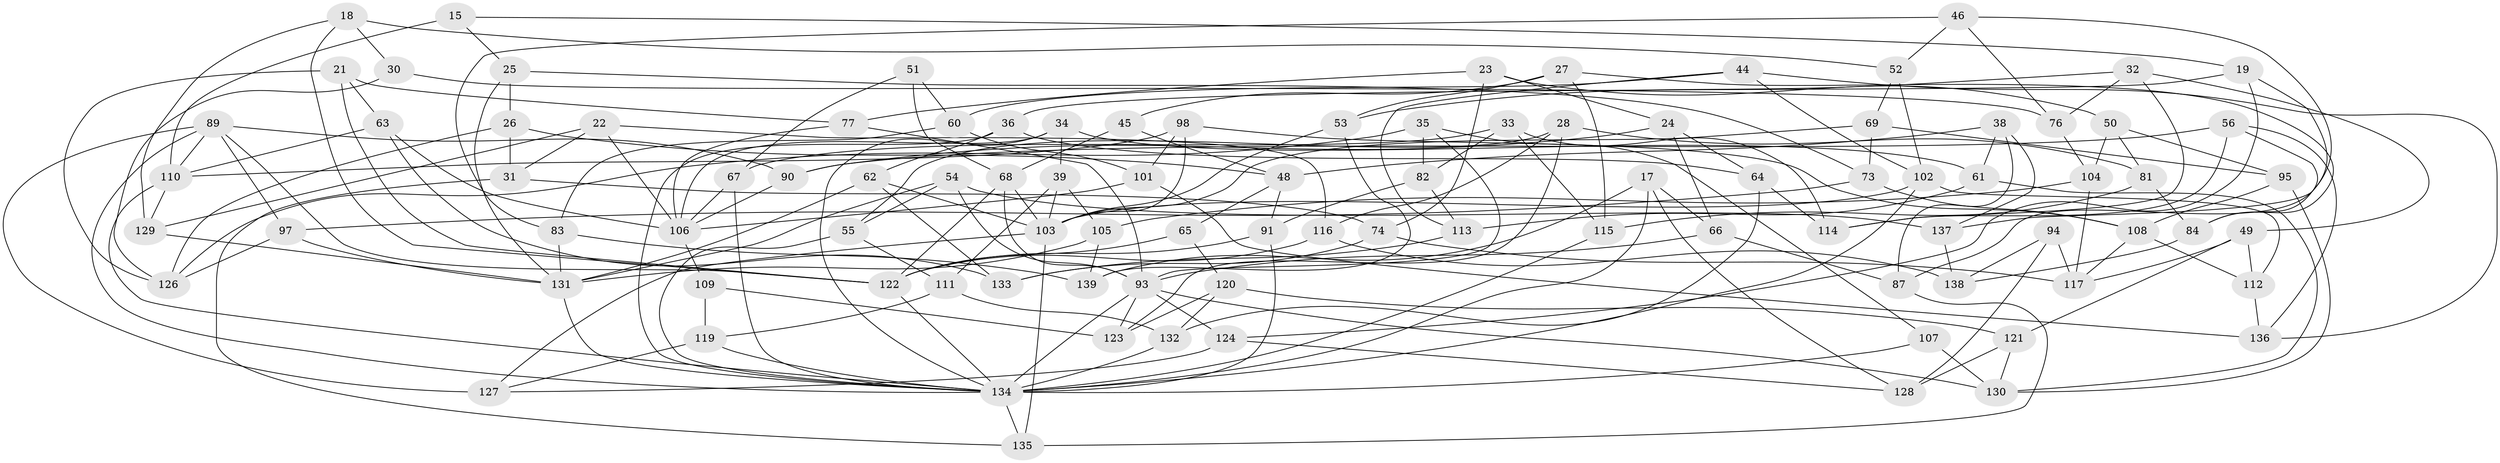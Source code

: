 // original degree distribution, {4: 1.0}
// Generated by graph-tools (version 1.1) at 2025/01/03/04/25 22:01:40]
// undirected, 97 vertices, 213 edges
graph export_dot {
graph [start="1"]
  node [color=gray90,style=filled];
  15;
  17;
  18;
  19;
  21;
  22;
  23;
  24;
  25;
  26;
  27;
  28;
  30;
  31;
  32;
  33;
  34;
  35;
  36;
  38;
  39;
  44;
  45;
  46;
  48 [super="+20"];
  49;
  50;
  51;
  52;
  53;
  54;
  55;
  56;
  60;
  61;
  62;
  63;
  64;
  65;
  66;
  67;
  68 [super="+40"];
  69;
  73;
  74;
  76;
  77;
  81;
  82;
  83;
  84;
  87;
  89 [super="+1+86"];
  90;
  91;
  93 [super="+88+92"];
  94;
  95;
  97 [super="+58"];
  98 [super="+8"];
  101;
  102 [super="+71"];
  103 [super="+99"];
  104;
  105;
  106 [super="+13+41"];
  107;
  108 [super="+47"];
  109;
  110 [super="+29"];
  111;
  112;
  113;
  114;
  115;
  116;
  117 [super="+85"];
  119 [super="+79"];
  120;
  121;
  122 [super="+4+42+43"];
  123;
  124;
  126 [super="+9"];
  127;
  128;
  129;
  130 [super="+75"];
  131 [super="+118"];
  132;
  133;
  134 [super="+96+70+125"];
  135;
  136;
  137;
  138;
  139;
  15 -- 25;
  15 -- 19;
  15 -- 110 [weight=2];
  17 -- 128;
  17 -- 139;
  17 -- 66;
  17 -- 134;
  18 -- 129;
  18 -- 30;
  18 -- 52;
  18 -- 122;
  19 -- 36;
  19 -- 87;
  19 -- 124;
  21 -- 77;
  21 -- 63;
  21 -- 126;
  21 -- 122;
  22 -- 129;
  22 -- 116;
  22 -- 31;
  22 -- 106;
  23 -- 77;
  23 -- 24;
  23 -- 74;
  23 -- 50;
  24 -- 64;
  24 -- 66;
  24 -- 90;
  25 -- 26;
  25 -- 73;
  25 -- 131;
  26 -- 31;
  26 -- 48;
  26 -- 126;
  27 -- 84;
  27 -- 45;
  27 -- 53;
  27 -- 115;
  28 -- 116;
  28 -- 55;
  28 -- 123;
  28 -- 81;
  30 -- 126 [weight=2];
  30 -- 76;
  31 -- 74;
  31 -- 135;
  32 -- 114;
  32 -- 49;
  32 -- 53;
  32 -- 76;
  33 -- 67;
  33 -- 115;
  33 -- 114;
  33 -- 82;
  34 -- 39;
  34 -- 61;
  34 -- 106;
  34 -- 134;
  35 -- 82;
  35 -- 107;
  35 -- 126;
  35 -- 93;
  36 -- 64;
  36 -- 62;
  36 -- 134;
  38 -- 87;
  38 -- 137;
  38 -- 61;
  38 -- 48;
  39 -- 111;
  39 -- 105;
  39 -- 103;
  44 -- 136;
  44 -- 60;
  44 -- 113;
  44 -- 102;
  45 -- 68 [weight=2];
  45 -- 48;
  46 -- 137;
  46 -- 52;
  46 -- 76;
  46 -- 83;
  48 -- 65 [weight=2];
  48 -- 91;
  49 -- 121;
  49 -- 117;
  49 -- 112;
  50 -- 104;
  50 -- 81;
  50 -- 95;
  51 -- 60;
  51 -- 68 [weight=2];
  51 -- 67;
  52 -- 69;
  52 -- 102;
  53 -- 139;
  53 -- 103;
  54 -- 55;
  54 -- 137;
  54 -- 93;
  54 -- 131;
  55 -- 111;
  55 -- 134;
  56 -- 84;
  56 -- 136;
  56 -- 90;
  56 -- 114;
  60 -- 83;
  60 -- 101;
  61 -- 113;
  61 -- 130;
  62 -- 133;
  62 -- 131;
  62 -- 103;
  63 -- 106;
  63 -- 110;
  63 -- 133;
  64 -- 114;
  64 -- 132;
  65 -- 120;
  65 -- 122;
  66 -- 87;
  66 -- 93;
  67 -- 106;
  67 -- 134;
  68 -- 103 [weight=2];
  68 -- 122 [weight=2];
  68 -- 93 [weight=2];
  69 -- 73;
  69 -- 95;
  69 -- 103;
  73 -- 97;
  73 -- 108;
  74 -- 117;
  74 -- 133;
  76 -- 104;
  77 -- 93;
  77 -- 106;
  81 -- 84;
  81 -- 115;
  82 -- 91;
  82 -- 113;
  83 -- 139;
  83 -- 131;
  84 -- 138;
  87 -- 135;
  89 -- 97 [weight=2];
  89 -- 110;
  89 -- 122 [weight=2];
  89 -- 90;
  89 -- 127;
  89 -- 134;
  90 -- 106;
  91 -- 122;
  91 -- 134;
  93 -- 130;
  93 -- 124;
  93 -- 123;
  93 -- 134 [weight=5];
  94 -- 128;
  94 -- 117 [weight=2];
  94 -- 138;
  95 -- 130;
  95 -- 108;
  97 -- 126;
  97 -- 131 [weight=2];
  98 -- 103;
  98 -- 108 [weight=2];
  98 -- 101;
  98 -- 110 [weight=2];
  101 -- 136;
  101 -- 106;
  102 -- 103;
  102 -- 134 [weight=2];
  102 -- 112;
  103 -- 127;
  103 -- 135;
  104 -- 105;
  104 -- 117;
  105 -- 131;
  105 -- 139;
  106 -- 109;
  107 -- 130 [weight=2];
  107 -- 134;
  108 -- 117;
  108 -- 112;
  109 -- 119 [weight=2];
  109 -- 123;
  110 -- 129;
  110 -- 134;
  111 -- 132;
  111 -- 119;
  112 -- 136;
  113 -- 133;
  115 -- 134;
  116 -- 122;
  116 -- 138;
  119 -- 127;
  119 -- 134 [weight=2];
  120 -- 121;
  120 -- 132;
  120 -- 123;
  121 -- 128;
  121 -- 130;
  122 -- 134;
  124 -- 128;
  124 -- 127;
  129 -- 131;
  131 -- 134 [weight=2];
  132 -- 134;
  134 -- 135;
  137 -- 138;
}

